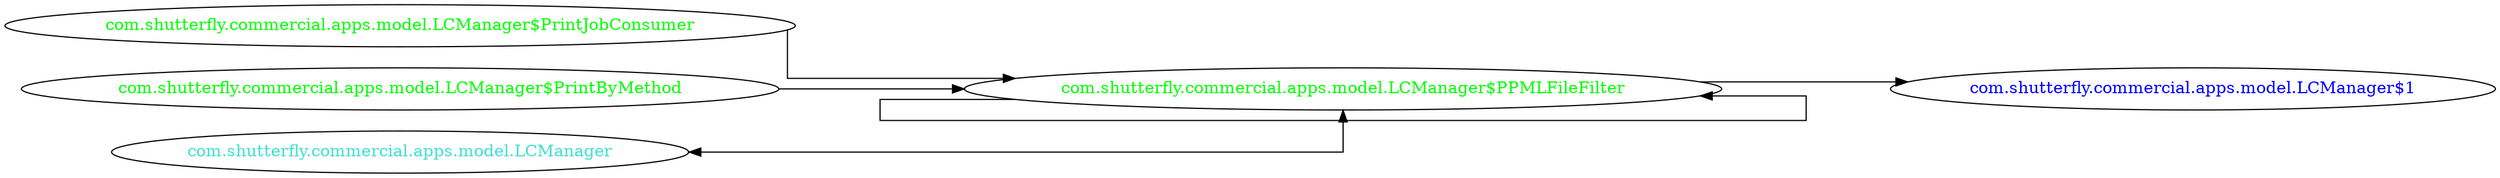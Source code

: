digraph dependencyGraph {
 concentrate=true;
 ranksep="2.0";
 rankdir="LR"; 
 splines="ortho";
"com.shutterfly.commercial.apps.model.LCManager$PPMLFileFilter" [fontcolor="red"];
"com.shutterfly.commercial.apps.model.LCManager$1" [ fontcolor="blue" ];
"com.shutterfly.commercial.apps.model.LCManager$PPMLFileFilter"->"com.shutterfly.commercial.apps.model.LCManager$1";
"com.shutterfly.commercial.apps.model.LCManager$PrintJobConsumer" [ fontcolor="green" ];
"com.shutterfly.commercial.apps.model.LCManager$PrintJobConsumer"->"com.shutterfly.commercial.apps.model.LCManager$PPMLFileFilter";
"com.shutterfly.commercial.apps.model.LCManager$PPMLFileFilter" [ fontcolor="green" ];
"com.shutterfly.commercial.apps.model.LCManager$PPMLFileFilter"->"com.shutterfly.commercial.apps.model.LCManager$PPMLFileFilter";
"com.shutterfly.commercial.apps.model.LCManager$PrintByMethod" [ fontcolor="green" ];
"com.shutterfly.commercial.apps.model.LCManager$PrintByMethod"->"com.shutterfly.commercial.apps.model.LCManager$PPMLFileFilter";
"com.shutterfly.commercial.apps.model.LCManager" [ fontcolor="turquoise" ];
"com.shutterfly.commercial.apps.model.LCManager"->"com.shutterfly.commercial.apps.model.LCManager$PPMLFileFilter" [dir=both];
}
